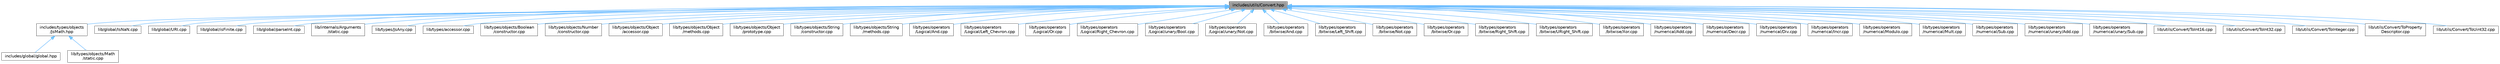 digraph "includes/utils/Convert.hpp"
{
 // LATEX_PDF_SIZE
  bgcolor="transparent";
  edge [fontname=Helvetica,fontsize=10,labelfontname=Helvetica,labelfontsize=10];
  node [fontname=Helvetica,fontsize=10,shape=box,height=0.2,width=0.4];
  Node1 [id="Node000001",label="includes/utils/Convert.hpp",height=0.2,width=0.4,color="gray40", fillcolor="grey60", style="filled", fontcolor="black",tooltip=" "];
  Node1 -> Node2 [id="edge1_Node000001_Node000002",dir="back",color="steelblue1",style="solid",tooltip=" "];
  Node2 [id="Node000002",label="includes/types/objects\l/JsMath.hpp",height=0.2,width=0.4,color="grey40", fillcolor="white", style="filled",URL="$JsMath_8hpp.html",tooltip=" "];
  Node2 -> Node3 [id="edge2_Node000002_Node000003",dir="back",color="steelblue1",style="solid",tooltip=" "];
  Node3 [id="Node000003",label="includes/global/global.hpp",height=0.2,width=0.4,color="grey40", fillcolor="white", style="filled",URL="$global_8hpp.html",tooltip=" "];
  Node2 -> Node4 [id="edge3_Node000002_Node000004",dir="back",color="steelblue1",style="solid",tooltip=" "];
  Node4 [id="Node000004",label="lib/types/objects/Math\l/static.cpp",height=0.2,width=0.4,color="grey40", fillcolor="white", style="filled",URL="$types_2objects_2Math_2static_8cpp.html",tooltip=" "];
  Node1 -> Node5 [id="edge4_Node000001_Node000005",dir="back",color="steelblue1",style="solid",tooltip=" "];
  Node5 [id="Node000005",label="lib/global/IsNaN.cpp",height=0.2,width=0.4,color="grey40", fillcolor="white", style="filled",URL="$IsNaN_8cpp.html",tooltip=" "];
  Node1 -> Node6 [id="edge5_Node000001_Node000006",dir="back",color="steelblue1",style="solid",tooltip=" "];
  Node6 [id="Node000006",label="lib/global/URI.cpp",height=0.2,width=0.4,color="grey40", fillcolor="white", style="filled",URL="$URI_8cpp.html",tooltip=" "];
  Node1 -> Node7 [id="edge6_Node000001_Node000007",dir="back",color="steelblue1",style="solid",tooltip=" "];
  Node7 [id="Node000007",label="lib/global/isFinite.cpp",height=0.2,width=0.4,color="grey40", fillcolor="white", style="filled",URL="$isFinite_8cpp.html",tooltip=" "];
  Node1 -> Node8 [id="edge7_Node000001_Node000008",dir="back",color="steelblue1",style="solid",tooltip=" "];
  Node8 [id="Node000008",label="lib/global/parseInt.cpp",height=0.2,width=0.4,color="grey40", fillcolor="white", style="filled",URL="$parseInt_8cpp.html",tooltip=" "];
  Node1 -> Node9 [id="edge8_Node000001_Node000009",dir="back",color="steelblue1",style="solid",tooltip=" "];
  Node9 [id="Node000009",label="lib/internals/Arguments\l/static.cpp",height=0.2,width=0.4,color="grey40", fillcolor="white", style="filled",URL="$internals_2Arguments_2static_8cpp.html",tooltip=" "];
  Node1 -> Node10 [id="edge9_Node000001_Node000010",dir="back",color="steelblue1",style="solid",tooltip=" "];
  Node10 [id="Node000010",label="lib/types/JsAny.cpp",height=0.2,width=0.4,color="grey40", fillcolor="white", style="filled",URL="$JsAny_8cpp.html",tooltip=" "];
  Node1 -> Node11 [id="edge10_Node000001_Node000011",dir="back",color="steelblue1",style="solid",tooltip=" "];
  Node11 [id="Node000011",label="lib/types/accessor.cpp",height=0.2,width=0.4,color="grey40", fillcolor="white", style="filled",URL="$types_2accessor_8cpp.html",tooltip=" "];
  Node1 -> Node12 [id="edge11_Node000001_Node000012",dir="back",color="steelblue1",style="solid",tooltip=" "];
  Node12 [id="Node000012",label="lib/types/objects/Boolean\l/constructor.cpp",height=0.2,width=0.4,color="grey40", fillcolor="white", style="filled",URL="$types_2objects_2Boolean_2constructor_8cpp.html",tooltip=" "];
  Node1 -> Node13 [id="edge12_Node000001_Node000013",dir="back",color="steelblue1",style="solid",tooltip=" "];
  Node13 [id="Node000013",label="lib/types/objects/Number\l/constructor.cpp",height=0.2,width=0.4,color="grey40", fillcolor="white", style="filled",URL="$types_2objects_2Number_2constructor_8cpp.html",tooltip=" "];
  Node1 -> Node14 [id="edge13_Node000001_Node000014",dir="back",color="steelblue1",style="solid",tooltip=" "];
  Node14 [id="Node000014",label="lib/types/objects/Object\l/accessor.cpp",height=0.2,width=0.4,color="grey40", fillcolor="white", style="filled",URL="$types_2objects_2Object_2accessor_8cpp.html",tooltip=" "];
  Node1 -> Node15 [id="edge14_Node000001_Node000015",dir="back",color="steelblue1",style="solid",tooltip=" "];
  Node15 [id="Node000015",label="lib/types/objects/Object\l/methods.cpp",height=0.2,width=0.4,color="grey40", fillcolor="white", style="filled",URL="$Object_2methods_8cpp.html",tooltip=" "];
  Node1 -> Node16 [id="edge15_Node000001_Node000016",dir="back",color="steelblue1",style="solid",tooltip=" "];
  Node16 [id="Node000016",label="lib/types/objects/Object\l/prototype.cpp",height=0.2,width=0.4,color="grey40", fillcolor="white", style="filled",URL="$Object_2prototype_8cpp.html",tooltip=" "];
  Node1 -> Node17 [id="edge16_Node000001_Node000017",dir="back",color="steelblue1",style="solid",tooltip=" "];
  Node17 [id="Node000017",label="lib/types/objects/String\l/constructor.cpp",height=0.2,width=0.4,color="grey40", fillcolor="white", style="filled",URL="$types_2objects_2String_2constructor_8cpp.html",tooltip=" "];
  Node1 -> Node18 [id="edge17_Node000001_Node000018",dir="back",color="steelblue1",style="solid",tooltip=" "];
  Node18 [id="Node000018",label="lib/types/objects/String\l/methods.cpp",height=0.2,width=0.4,color="grey40", fillcolor="white", style="filled",URL="$String_2methods_8cpp.html",tooltip=" "];
  Node1 -> Node19 [id="edge18_Node000001_Node000019",dir="back",color="steelblue1",style="solid",tooltip=" "];
  Node19 [id="Node000019",label="lib/types/operators\l/Logical/And.cpp",height=0.2,width=0.4,color="grey40", fillcolor="white", style="filled",URL="$Logical_2And_8cpp.html",tooltip=" "];
  Node1 -> Node20 [id="edge19_Node000001_Node000020",dir="back",color="steelblue1",style="solid",tooltip=" "];
  Node20 [id="Node000020",label="lib/types/operators\l/Logical/Left_Chevron.cpp",height=0.2,width=0.4,color="grey40", fillcolor="white", style="filled",URL="$Logical_2Left__Chevron_8cpp.html",tooltip=" "];
  Node1 -> Node21 [id="edge20_Node000001_Node000021",dir="back",color="steelblue1",style="solid",tooltip=" "];
  Node21 [id="Node000021",label="lib/types/operators\l/Logical/Or.cpp",height=0.2,width=0.4,color="grey40", fillcolor="white", style="filled",URL="$Logical_2Or_8cpp.html",tooltip=" "];
  Node1 -> Node22 [id="edge21_Node000001_Node000022",dir="back",color="steelblue1",style="solid",tooltip=" "];
  Node22 [id="Node000022",label="lib/types/operators\l/Logical/Right_Chevron.cpp",height=0.2,width=0.4,color="grey40", fillcolor="white", style="filled",URL="$Logical_2Right__Chevron_8cpp.html",tooltip=" "];
  Node1 -> Node23 [id="edge22_Node000001_Node000023",dir="back",color="steelblue1",style="solid",tooltip=" "];
  Node23 [id="Node000023",label="lib/types/operators\l/Logical/unary/Bool.cpp",height=0.2,width=0.4,color="grey40", fillcolor="white", style="filled",URL="$Bool_8cpp.html",tooltip=" "];
  Node1 -> Node24 [id="edge23_Node000001_Node000024",dir="back",color="steelblue1",style="solid",tooltip=" "];
  Node24 [id="Node000024",label="lib/types/operators\l/Logical/unary/Not.cpp",height=0.2,width=0.4,color="grey40", fillcolor="white", style="filled",URL="$Logical_2unary_2Not_8cpp.html",tooltip=" "];
  Node1 -> Node25 [id="edge24_Node000001_Node000025",dir="back",color="steelblue1",style="solid",tooltip=" "];
  Node25 [id="Node000025",label="lib/types/operators\l/bitwise/And.cpp",height=0.2,width=0.4,color="grey40", fillcolor="white", style="filled",URL="$bitwise_2And_8cpp.html",tooltip=" "];
  Node1 -> Node26 [id="edge25_Node000001_Node000026",dir="back",color="steelblue1",style="solid",tooltip=" "];
  Node26 [id="Node000026",label="lib/types/operators\l/bitwise/Left_Shift.cpp",height=0.2,width=0.4,color="grey40", fillcolor="white", style="filled",URL="$Left__Shift_8cpp.html",tooltip=" "];
  Node1 -> Node27 [id="edge26_Node000001_Node000027",dir="back",color="steelblue1",style="solid",tooltip=" "];
  Node27 [id="Node000027",label="lib/types/operators\l/bitwise/Not.cpp",height=0.2,width=0.4,color="grey40", fillcolor="white", style="filled",URL="$bitwise_2Not_8cpp.html",tooltip=" "];
  Node1 -> Node28 [id="edge27_Node000001_Node000028",dir="back",color="steelblue1",style="solid",tooltip=" "];
  Node28 [id="Node000028",label="lib/types/operators\l/bitwise/Or.cpp",height=0.2,width=0.4,color="grey40", fillcolor="white", style="filled",URL="$bitwise_2Or_8cpp.html",tooltip=" "];
  Node1 -> Node29 [id="edge28_Node000001_Node000029",dir="back",color="steelblue1",style="solid",tooltip=" "];
  Node29 [id="Node000029",label="lib/types/operators\l/bitwise/Right_Shift.cpp",height=0.2,width=0.4,color="grey40", fillcolor="white", style="filled",URL="$Right__Shift_8cpp.html",tooltip=" "];
  Node1 -> Node30 [id="edge29_Node000001_Node000030",dir="back",color="steelblue1",style="solid",tooltip=" "];
  Node30 [id="Node000030",label="lib/types/operators\l/bitwise/URight_Shift.cpp",height=0.2,width=0.4,color="grey40", fillcolor="white", style="filled",URL="$URight__Shift_8cpp.html",tooltip=" "];
  Node1 -> Node31 [id="edge30_Node000001_Node000031",dir="back",color="steelblue1",style="solid",tooltip=" "];
  Node31 [id="Node000031",label="lib/types/operators\l/bitwise/Xor.cpp",height=0.2,width=0.4,color="grey40", fillcolor="white", style="filled",URL="$Xor_8cpp.html",tooltip=" "];
  Node1 -> Node32 [id="edge31_Node000001_Node000032",dir="back",color="steelblue1",style="solid",tooltip=" "];
  Node32 [id="Node000032",label="lib/types/operators\l/numerical/Add.cpp",height=0.2,width=0.4,color="grey40", fillcolor="white", style="filled",URL="$Add_8cpp.html",tooltip=" "];
  Node1 -> Node33 [id="edge32_Node000001_Node000033",dir="back",color="steelblue1",style="solid",tooltip=" "];
  Node33 [id="Node000033",label="lib/types/operators\l/numerical/Decr.cpp",height=0.2,width=0.4,color="grey40", fillcolor="white", style="filled",URL="$Decr_8cpp.html",tooltip=" "];
  Node1 -> Node34 [id="edge33_Node000001_Node000034",dir="back",color="steelblue1",style="solid",tooltip=" "];
  Node34 [id="Node000034",label="lib/types/operators\l/numerical/Div.cpp",height=0.2,width=0.4,color="grey40", fillcolor="white", style="filled",URL="$Div_8cpp.html",tooltip=" "];
  Node1 -> Node35 [id="edge34_Node000001_Node000035",dir="back",color="steelblue1",style="solid",tooltip=" "];
  Node35 [id="Node000035",label="lib/types/operators\l/numerical/Incr.cpp",height=0.2,width=0.4,color="grey40", fillcolor="white", style="filled",URL="$Incr_8cpp.html",tooltip=" "];
  Node1 -> Node36 [id="edge35_Node000001_Node000036",dir="back",color="steelblue1",style="solid",tooltip=" "];
  Node36 [id="Node000036",label="lib/types/operators\l/numerical/Modulo.cpp",height=0.2,width=0.4,color="grey40", fillcolor="white", style="filled",URL="$Modulo_8cpp.html",tooltip=" "];
  Node1 -> Node37 [id="edge36_Node000001_Node000037",dir="back",color="steelblue1",style="solid",tooltip=" "];
  Node37 [id="Node000037",label="lib/types/operators\l/numerical/Mult.cpp",height=0.2,width=0.4,color="grey40", fillcolor="white", style="filled",URL="$Mult_8cpp.html",tooltip=" "];
  Node1 -> Node38 [id="edge37_Node000001_Node000038",dir="back",color="steelblue1",style="solid",tooltip=" "];
  Node38 [id="Node000038",label="lib/types/operators\l/numerical/Sub.cpp",height=0.2,width=0.4,color="grey40", fillcolor="white", style="filled",URL="$Sub_8cpp.html",tooltip=" "];
  Node1 -> Node39 [id="edge38_Node000001_Node000039",dir="back",color="steelblue1",style="solid",tooltip=" "];
  Node39 [id="Node000039",label="lib/types/operators\l/numerical/unary/Add.cpp",height=0.2,width=0.4,color="grey40", fillcolor="white", style="filled",URL="$unary_2Add_8cpp.html",tooltip=" "];
  Node1 -> Node40 [id="edge39_Node000001_Node000040",dir="back",color="steelblue1",style="solid",tooltip=" "];
  Node40 [id="Node000040",label="lib/types/operators\l/numerical/unary/Sub.cpp",height=0.2,width=0.4,color="grey40", fillcolor="white", style="filled",URL="$unary_2Sub_8cpp.html",tooltip=" "];
  Node1 -> Node41 [id="edge40_Node000001_Node000041",dir="back",color="steelblue1",style="solid",tooltip=" "];
  Node41 [id="Node000041",label="lib/utils/Convert/ToInt16.cpp",height=0.2,width=0.4,color="grey40", fillcolor="white", style="filled",URL="$ToInt16_8cpp.html",tooltip=" "];
  Node1 -> Node42 [id="edge41_Node000001_Node000042",dir="back",color="steelblue1",style="solid",tooltip=" "];
  Node42 [id="Node000042",label="lib/utils/Convert/ToInt32.cpp",height=0.2,width=0.4,color="grey40", fillcolor="white", style="filled",URL="$ToInt32_8cpp.html",tooltip=" "];
  Node1 -> Node43 [id="edge42_Node000001_Node000043",dir="back",color="steelblue1",style="solid",tooltip=" "];
  Node43 [id="Node000043",label="lib/utils/Convert/ToInteger.cpp",height=0.2,width=0.4,color="grey40", fillcolor="white", style="filled",URL="$ToInteger_8cpp.html",tooltip=" "];
  Node1 -> Node44 [id="edge43_Node000001_Node000044",dir="back",color="steelblue1",style="solid",tooltip=" "];
  Node44 [id="Node000044",label="lib/utils/Convert/ToProperty\lDescriptor.cpp",height=0.2,width=0.4,color="grey40", fillcolor="white", style="filled",URL="$ToPropertyDescriptor_8cpp.html",tooltip=" "];
  Node1 -> Node45 [id="edge44_Node000001_Node000045",dir="back",color="steelblue1",style="solid",tooltip=" "];
  Node45 [id="Node000045",label="lib/utils/Convert/ToUint32.cpp",height=0.2,width=0.4,color="grey40", fillcolor="white", style="filled",URL="$ToUint32_8cpp.html",tooltip=" "];
}
